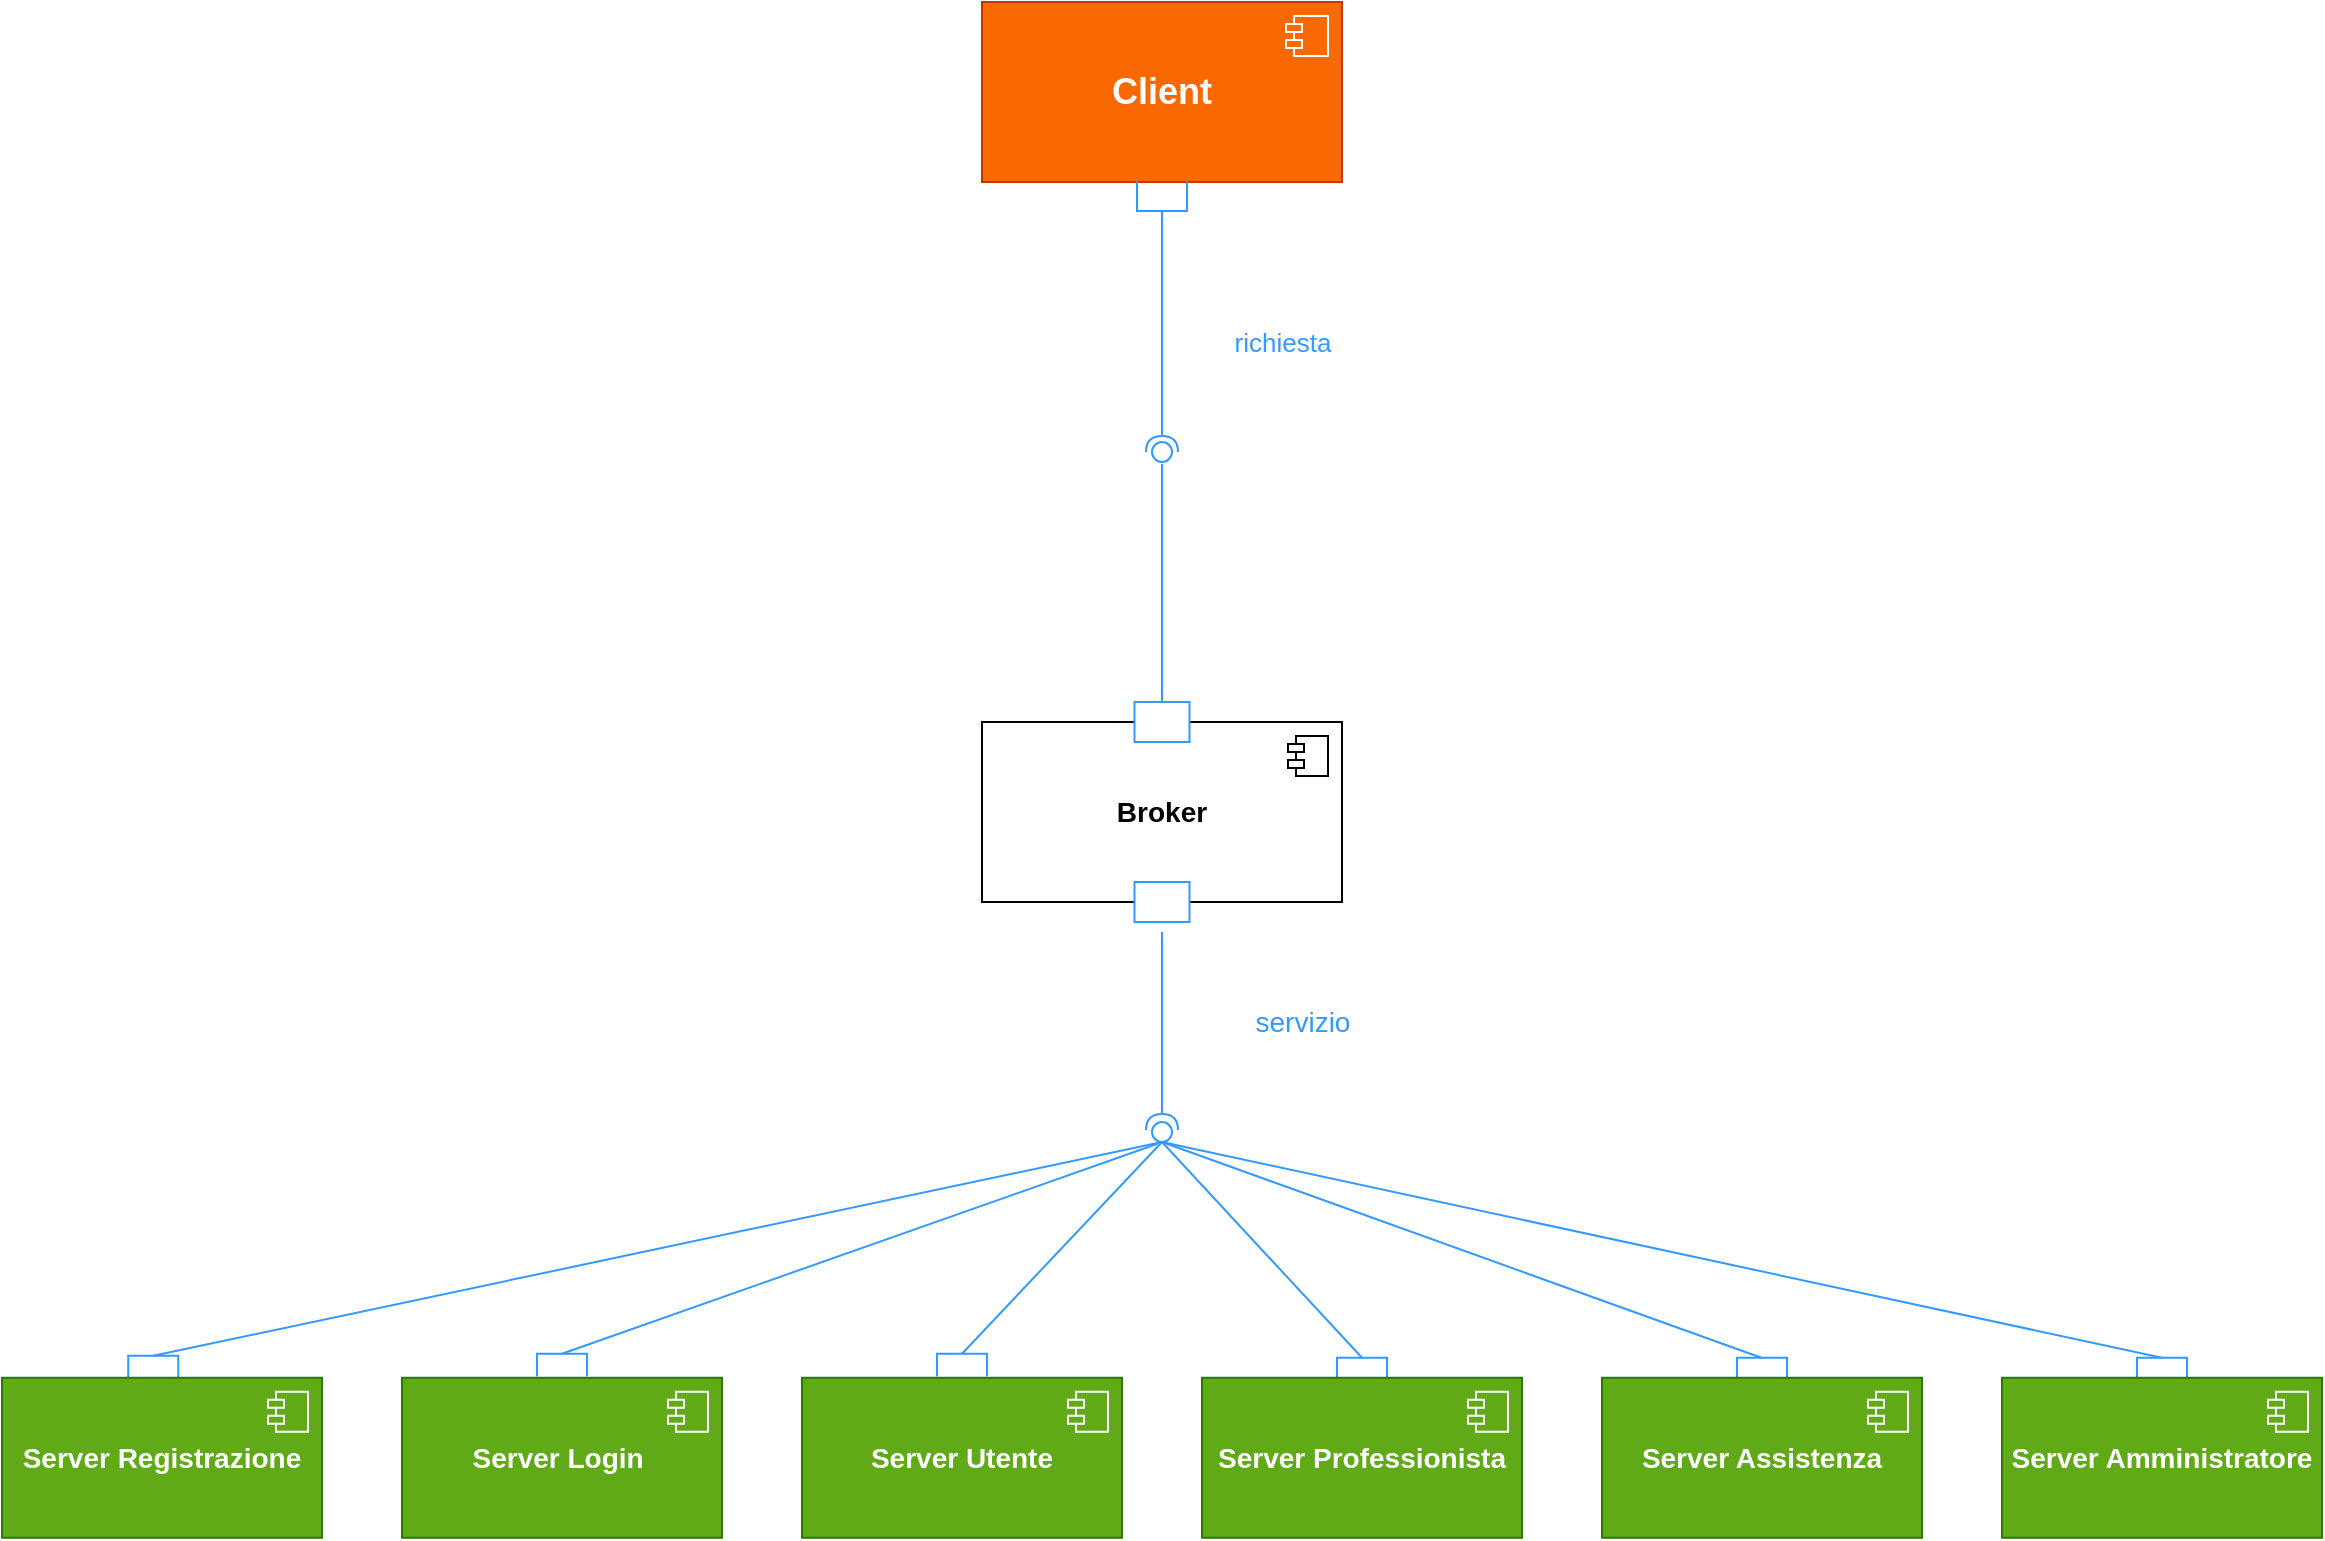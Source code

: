 <mxfile version="21.3.4" type="github">
  <diagram name="Pagina-1" id="LxqQ_HADjUJJCa5NlD0m">
    <mxGraphModel dx="1827" dy="516" grid="1" gridSize="10" guides="1" tooltips="1" connect="1" arrows="1" fold="1" page="1" pageScale="1" pageWidth="827" pageHeight="1169" math="0" shadow="0">
      <root>
        <mxCell id="0" />
        <mxCell id="1" parent="0" />
        <mxCell id="2KSYBJIqamqjDjac4DOg-21" value="&lt;font size=&quot;1&quot; color=&quot;#ffffff&quot;&gt;&lt;b style=&quot;font-size: 18px;&quot;&gt;Client&lt;/b&gt;&lt;/font&gt;" style="html=1;dropTarget=0;whiteSpace=wrap;fillColor=#fa6800;strokeColor=#C73500;fontColor=#000000;" vertex="1" parent="1">
          <mxGeometry x="90" y="70" width="180" height="90" as="geometry" />
        </mxCell>
        <mxCell id="2KSYBJIqamqjDjac4DOg-22" value="" style="shape=module;jettyWidth=8;jettyHeight=4;fillColor=none;strokeColor=#FFFFFF;" vertex="1" parent="2KSYBJIqamqjDjac4DOg-21">
          <mxGeometry x="1" width="21" height="20" relative="1" as="geometry">
            <mxPoint x="-28" y="7" as="offset" />
          </mxGeometry>
        </mxCell>
        <mxCell id="2KSYBJIqamqjDjac4DOg-38" value="" style="rounded=0;orthogonalLoop=1;jettySize=auto;html=1;endArrow=none;endFill=0;sketch=0;sourcePerimeterSpacing=0;targetPerimeterSpacing=0;fillColor=#cce5ff;strokeColor=#3399FF;" edge="1" target="2KSYBJIqamqjDjac4DOg-40" parent="1">
          <mxGeometry relative="1" as="geometry">
            <mxPoint x="180" y="430" as="sourcePoint" />
          </mxGeometry>
        </mxCell>
        <mxCell id="2KSYBJIqamqjDjac4DOg-39" value="richiesta" style="rounded=0;orthogonalLoop=1;jettySize=auto;html=1;endArrow=halfCircle;endFill=0;entryX=0.5;entryY=0.5;endSize=6;strokeWidth=1;sketch=0;exitX=0;exitY=0.5;exitDx=0;exitDy=0;exitPerimeter=0;fillColor=#cce5ff;strokeColor=#3399FF;fontColor=#3399FF;fontSize=13;" edge="1" parent="1">
          <mxGeometry x="0.087" y="60" relative="1" as="geometry">
            <mxPoint x="180.0" y="174.5" as="sourcePoint" />
            <mxPoint x="180.0" y="295" as="targetPoint" />
            <mxPoint as="offset" />
          </mxGeometry>
        </mxCell>
        <mxCell id="2KSYBJIqamqjDjac4DOg-40" value="" style="ellipse;whiteSpace=wrap;html=1;align=center;aspect=fixed;resizable=0;points=[];outlineConnect=0;sketch=0;perimeterSpacing=1;strokeColor=#3399FF;" vertex="1" parent="1">
          <mxGeometry x="175" y="290" width="10" height="10" as="geometry" />
        </mxCell>
        <mxCell id="2KSYBJIqamqjDjac4DOg-43" value="" style="strokeWidth=1;html=1;shape=mxgraph.flowchart.annotation_1;align=left;pointerEvents=1;rotation=-90;fillColor=#3399FF;strokeColor=#3399FF;" vertex="1" parent="1">
          <mxGeometry x="172.5" y="154.5" width="15" height="25" as="geometry" />
        </mxCell>
        <mxCell id="2KSYBJIqamqjDjac4DOg-46" value="&lt;b style=&quot;font-size: 14px;&quot;&gt;Broker&lt;/b&gt;" style="html=1;dropTarget=0;whiteSpace=wrap;fontSize=14;" vertex="1" parent="1">
          <mxGeometry x="90" y="430" width="180" height="90" as="geometry" />
        </mxCell>
        <mxCell id="2KSYBJIqamqjDjac4DOg-47" value="" style="shape=module;jettyWidth=8;jettyHeight=4;" vertex="1" parent="2KSYBJIqamqjDjac4DOg-46">
          <mxGeometry x="1" width="20" height="20" relative="1" as="geometry">
            <mxPoint x="-27" y="7" as="offset" />
          </mxGeometry>
        </mxCell>
        <mxCell id="2KSYBJIqamqjDjac4DOg-49" value="" style="rounded=0;whiteSpace=wrap;html=1;strokeColor=#3399FF;" vertex="1" parent="1">
          <mxGeometry x="166.25" y="420" width="27.5" height="20" as="geometry" />
        </mxCell>
        <mxCell id="2KSYBJIqamqjDjac4DOg-58" value="" style="rounded=0;orthogonalLoop=1;jettySize=auto;html=1;endArrow=none;endFill=0;sketch=0;sourcePerimeterSpacing=0;targetPerimeterSpacing=0;fillColor=#cce5ff;strokeColor=#3399FF;entryX=0;entryY=0.5;entryDx=0;entryDy=0;entryPerimeter=0;" edge="1" parent="1" target="2KSYBJIqamqjDjac4DOg-61">
          <mxGeometry relative="1" as="geometry">
            <mxPoint x="180.04" y="640.0" as="sourcePoint" />
            <mxPoint x="180.875" y="757.755" as="targetPoint" />
          </mxGeometry>
        </mxCell>
        <mxCell id="2KSYBJIqamqjDjac4DOg-59" value="servizio" style="rounded=0;orthogonalLoop=1;jettySize=auto;html=1;endArrow=halfCircle;endFill=0;endSize=6;strokeWidth=1;sketch=0;fillColor=#cce5ff;strokeColor=#3399FF;exitX=0.5;exitY=1;exitDx=0;exitDy=0;fontSize=14;fontColor=#3399FF;" edge="1" parent="1">
          <mxGeometry x="-0.091" y="70" relative="1" as="geometry">
            <mxPoint x="180" y="535" as="sourcePoint" />
            <mxPoint x="180" y="634.0" as="targetPoint" />
            <mxPoint as="offset" />
          </mxGeometry>
        </mxCell>
        <mxCell id="2KSYBJIqamqjDjac4DOg-60" value="" style="ellipse;whiteSpace=wrap;html=1;align=center;aspect=fixed;resizable=0;points=[];outlineConnect=0;sketch=0;perimeterSpacing=1;strokeColor=#3399FF;" vertex="1" parent="1">
          <mxGeometry x="175" y="630" width="10" height="10" as="geometry" />
        </mxCell>
        <mxCell id="2KSYBJIqamqjDjac4DOg-61" value="" style="strokeWidth=1;html=1;shape=mxgraph.flowchart.annotation_1;align=left;pointerEvents=1;rotation=-90;fillColor=#3399FF;strokeColor=#3399FF;direction=west;" vertex="1" parent="1">
          <mxGeometry x="-330" y="740" width="11.25" height="25" as="geometry" />
        </mxCell>
        <mxCell id="2KSYBJIqamqjDjac4DOg-64" value="" style="rounded=0;whiteSpace=wrap;html=1;strokeColor=#3399FF;" vertex="1" parent="1">
          <mxGeometry x="166.25" y="510" width="27.5" height="20" as="geometry" />
        </mxCell>
        <mxCell id="2KSYBJIqamqjDjac4DOg-66" value="Server Registrazione" style="html=1;dropTarget=0;whiteSpace=wrap;fillColor=#60a917;strokeColor=#2D7600;fontStyle=1;fontSize=14;fontColor=#ffffff;" vertex="1" parent="1">
          <mxGeometry x="-400" y="757.88" width="160" height="80" as="geometry" />
        </mxCell>
        <mxCell id="2KSYBJIqamqjDjac4DOg-67" value="" style="shape=module;jettyWidth=8;jettyHeight=4;fillColor=none;strokeColor=#FFFFFF;" vertex="1" parent="2KSYBJIqamqjDjac4DOg-66">
          <mxGeometry x="1" width="20" height="20" relative="1" as="geometry">
            <mxPoint x="-27" y="7" as="offset" />
          </mxGeometry>
        </mxCell>
        <mxCell id="2KSYBJIqamqjDjac4DOg-88" value="" style="rounded=0;orthogonalLoop=1;jettySize=auto;html=1;endArrow=none;endFill=0;sketch=0;sourcePerimeterSpacing=0;targetPerimeterSpacing=0;fillColor=#cce5ff;strokeColor=#3399FF;entryX=0;entryY=0.5;entryDx=0;entryDy=0;entryPerimeter=0;" edge="1" parent="1" target="2KSYBJIqamqjDjac4DOg-89">
          <mxGeometry relative="1" as="geometry">
            <mxPoint x="177.75" y="640.904" as="sourcePoint" />
            <mxPoint x="53" y="710" as="targetPoint" />
          </mxGeometry>
        </mxCell>
        <mxCell id="2KSYBJIqamqjDjac4DOg-89" value="" style="strokeWidth=1;html=1;shape=mxgraph.flowchart.annotation_1;align=left;pointerEvents=1;rotation=-90;fillColor=#3399FF;strokeColor=#3399FF;direction=west;" vertex="1" parent="1">
          <mxGeometry x="-125.63" y="739" width="11.25" height="25" as="geometry" />
        </mxCell>
        <mxCell id="2KSYBJIqamqjDjac4DOg-90" value="" style="strokeWidth=1;html=1;shape=mxgraph.flowchart.annotation_1;align=left;pointerEvents=1;rotation=-90;fillColor=#3399FF;strokeColor=#3399FF;direction=west;" vertex="1" parent="1">
          <mxGeometry x="74.37" y="739" width="11.25" height="25" as="geometry" />
        </mxCell>
        <mxCell id="2KSYBJIqamqjDjac4DOg-92" value="" style="strokeWidth=1;html=1;shape=mxgraph.flowchart.annotation_1;align=left;pointerEvents=1;rotation=-90;fillColor=#3399FF;strokeColor=#3399FF;direction=west;" vertex="1" parent="1">
          <mxGeometry x="274.38" y="741" width="11.25" height="25" as="geometry" />
        </mxCell>
        <mxCell id="2KSYBJIqamqjDjac4DOg-93" value="" style="strokeWidth=1;html=1;shape=mxgraph.flowchart.annotation_1;align=left;pointerEvents=1;rotation=-90;fillColor=#3399FF;strokeColor=#3399FF;direction=west;" vertex="1" parent="1">
          <mxGeometry x="474.38" y="741" width="11.25" height="25" as="geometry" />
        </mxCell>
        <mxCell id="2KSYBJIqamqjDjac4DOg-94" value="" style="strokeWidth=1;html=1;shape=mxgraph.flowchart.annotation_1;align=left;pointerEvents=1;rotation=-90;fillColor=#3399FF;strokeColor=#3399FF;direction=west;" vertex="1" parent="1">
          <mxGeometry x="674.375" y="741.005" width="11.25" height="25" as="geometry" />
        </mxCell>
        <mxCell id="2KSYBJIqamqjDjac4DOg-96" value="" style="rounded=0;orthogonalLoop=1;jettySize=auto;html=1;endArrow=none;endFill=0;sketch=0;sourcePerimeterSpacing=0;targetPerimeterSpacing=0;fillColor=#cce5ff;strokeColor=#3399FF;entryX=0;entryY=0.5;entryDx=0;entryDy=0;entryPerimeter=0;" edge="1" parent="1" target="2KSYBJIqamqjDjac4DOg-90">
          <mxGeometry relative="1" as="geometry">
            <mxPoint x="180" y="640" as="sourcePoint" />
            <mxPoint x="-110" y="746" as="targetPoint" />
          </mxGeometry>
        </mxCell>
        <mxCell id="2KSYBJIqamqjDjac4DOg-97" value="" style="rounded=0;orthogonalLoop=1;jettySize=auto;html=1;endArrow=none;endFill=0;sketch=0;sourcePerimeterSpacing=0;targetPerimeterSpacing=0;fillColor=#cce5ff;strokeColor=#3399FF;entryX=0;entryY=0.5;entryDx=0;entryDy=0;entryPerimeter=0;" edge="1" parent="1" target="2KSYBJIqamqjDjac4DOg-92">
          <mxGeometry relative="1" as="geometry">
            <mxPoint x="180" y="640" as="sourcePoint" />
            <mxPoint x="90" y="756" as="targetPoint" />
          </mxGeometry>
        </mxCell>
        <mxCell id="2KSYBJIqamqjDjac4DOg-98" value="" style="rounded=0;orthogonalLoop=1;jettySize=auto;html=1;endArrow=none;endFill=0;sketch=0;sourcePerimeterSpacing=0;targetPerimeterSpacing=0;fillColor=#cce5ff;strokeColor=#3399FF;entryX=0;entryY=0.5;entryDx=0;entryDy=0;entryPerimeter=0;" edge="1" parent="1">
          <mxGeometry relative="1" as="geometry">
            <mxPoint x="180" y="640" as="sourcePoint" />
            <mxPoint x="480" y="748" as="targetPoint" />
          </mxGeometry>
        </mxCell>
        <mxCell id="2KSYBJIqamqjDjac4DOg-99" value="" style="rounded=0;orthogonalLoop=1;jettySize=auto;html=1;endArrow=none;endFill=0;sketch=0;sourcePerimeterSpacing=0;targetPerimeterSpacing=0;fillColor=#cce5ff;strokeColor=#3399FF;entryX=0;entryY=0.5;entryDx=0;entryDy=0;entryPerimeter=0;" edge="1" parent="1" target="2KSYBJIqamqjDjac4DOg-94">
          <mxGeometry relative="1" as="geometry">
            <mxPoint x="180" y="640" as="sourcePoint" />
            <mxPoint x="680" y="738" as="targetPoint" />
          </mxGeometry>
        </mxCell>
        <mxCell id="2KSYBJIqamqjDjac4DOg-100" value="Server Login&amp;nbsp;" style="html=1;dropTarget=0;whiteSpace=wrap;fillColor=#60a917;strokeColor=#2D7600;fontStyle=1;fontSize=14;fontColor=#ffffff;" vertex="1" parent="1">
          <mxGeometry x="-200.01" y="757.88" width="160" height="80" as="geometry" />
        </mxCell>
        <mxCell id="2KSYBJIqamqjDjac4DOg-101" value="" style="shape=module;jettyWidth=8;jettyHeight=4;fillColor=none;strokeColor=#FFFFFF;" vertex="1" parent="2KSYBJIqamqjDjac4DOg-100">
          <mxGeometry x="1" width="20" height="20" relative="1" as="geometry">
            <mxPoint x="-27" y="7" as="offset" />
          </mxGeometry>
        </mxCell>
        <mxCell id="2KSYBJIqamqjDjac4DOg-102" value="Server Utente" style="html=1;dropTarget=0;whiteSpace=wrap;fillColor=#60a917;strokeColor=#2D7600;fontStyle=1;fontSize=14;fontColor=#ffffff;" vertex="1" parent="1">
          <mxGeometry x="-0.01" y="757.88" width="160" height="80" as="geometry" />
        </mxCell>
        <mxCell id="2KSYBJIqamqjDjac4DOg-103" value="" style="shape=module;jettyWidth=8;jettyHeight=4;fillColor=none;strokeColor=#FFFFFF;" vertex="1" parent="2KSYBJIqamqjDjac4DOg-102">
          <mxGeometry x="1" width="20" height="20" relative="1" as="geometry">
            <mxPoint x="-27" y="7" as="offset" />
          </mxGeometry>
        </mxCell>
        <mxCell id="2KSYBJIqamqjDjac4DOg-104" value="Server Professionista" style="html=1;dropTarget=0;whiteSpace=wrap;fillColor=#60a917;strokeColor=#2D7600;fontStyle=1;fontSize=14;fontColor=#ffffff;" vertex="1" parent="1">
          <mxGeometry x="200.01" y="757.88" width="160" height="80" as="geometry" />
        </mxCell>
        <mxCell id="2KSYBJIqamqjDjac4DOg-105" value="" style="shape=module;jettyWidth=8;jettyHeight=4;fillColor=none;strokeColor=#FFFFFF;" vertex="1" parent="2KSYBJIqamqjDjac4DOg-104">
          <mxGeometry x="1" width="20" height="20" relative="1" as="geometry">
            <mxPoint x="-27" y="7" as="offset" />
          </mxGeometry>
        </mxCell>
        <mxCell id="2KSYBJIqamqjDjac4DOg-106" value="Server Assistenza" style="html=1;dropTarget=0;whiteSpace=wrap;fillColor=#60a917;strokeColor=#2D7600;fontStyle=1;fontSize=14;fontColor=#ffffff;" vertex="1" parent="1">
          <mxGeometry x="400.01" y="757.88" width="160" height="80" as="geometry" />
        </mxCell>
        <mxCell id="2KSYBJIqamqjDjac4DOg-107" value="" style="shape=module;jettyWidth=8;jettyHeight=4;fillColor=none;strokeColor=#FFFFFF;" vertex="1" parent="2KSYBJIqamqjDjac4DOg-106">
          <mxGeometry x="1" width="20" height="20" relative="1" as="geometry">
            <mxPoint x="-27" y="7" as="offset" />
          </mxGeometry>
        </mxCell>
        <mxCell id="2KSYBJIqamqjDjac4DOg-108" value="Server Amministratore" style="html=1;dropTarget=0;whiteSpace=wrap;fillColor=#60a917;strokeColor=#2D7600;fontStyle=1;fontSize=14;fontColor=#ffffff;" vertex="1" parent="1">
          <mxGeometry x="600" y="757.88" width="160" height="80" as="geometry" />
        </mxCell>
        <mxCell id="2KSYBJIqamqjDjac4DOg-109" value="" style="shape=module;jettyWidth=8;jettyHeight=4;fillColor=none;strokeColor=#FFFFFF;" vertex="1" parent="2KSYBJIqamqjDjac4DOg-108">
          <mxGeometry x="1" width="20" height="20" relative="1" as="geometry">
            <mxPoint x="-27" y="7" as="offset" />
          </mxGeometry>
        </mxCell>
      </root>
    </mxGraphModel>
  </diagram>
</mxfile>
